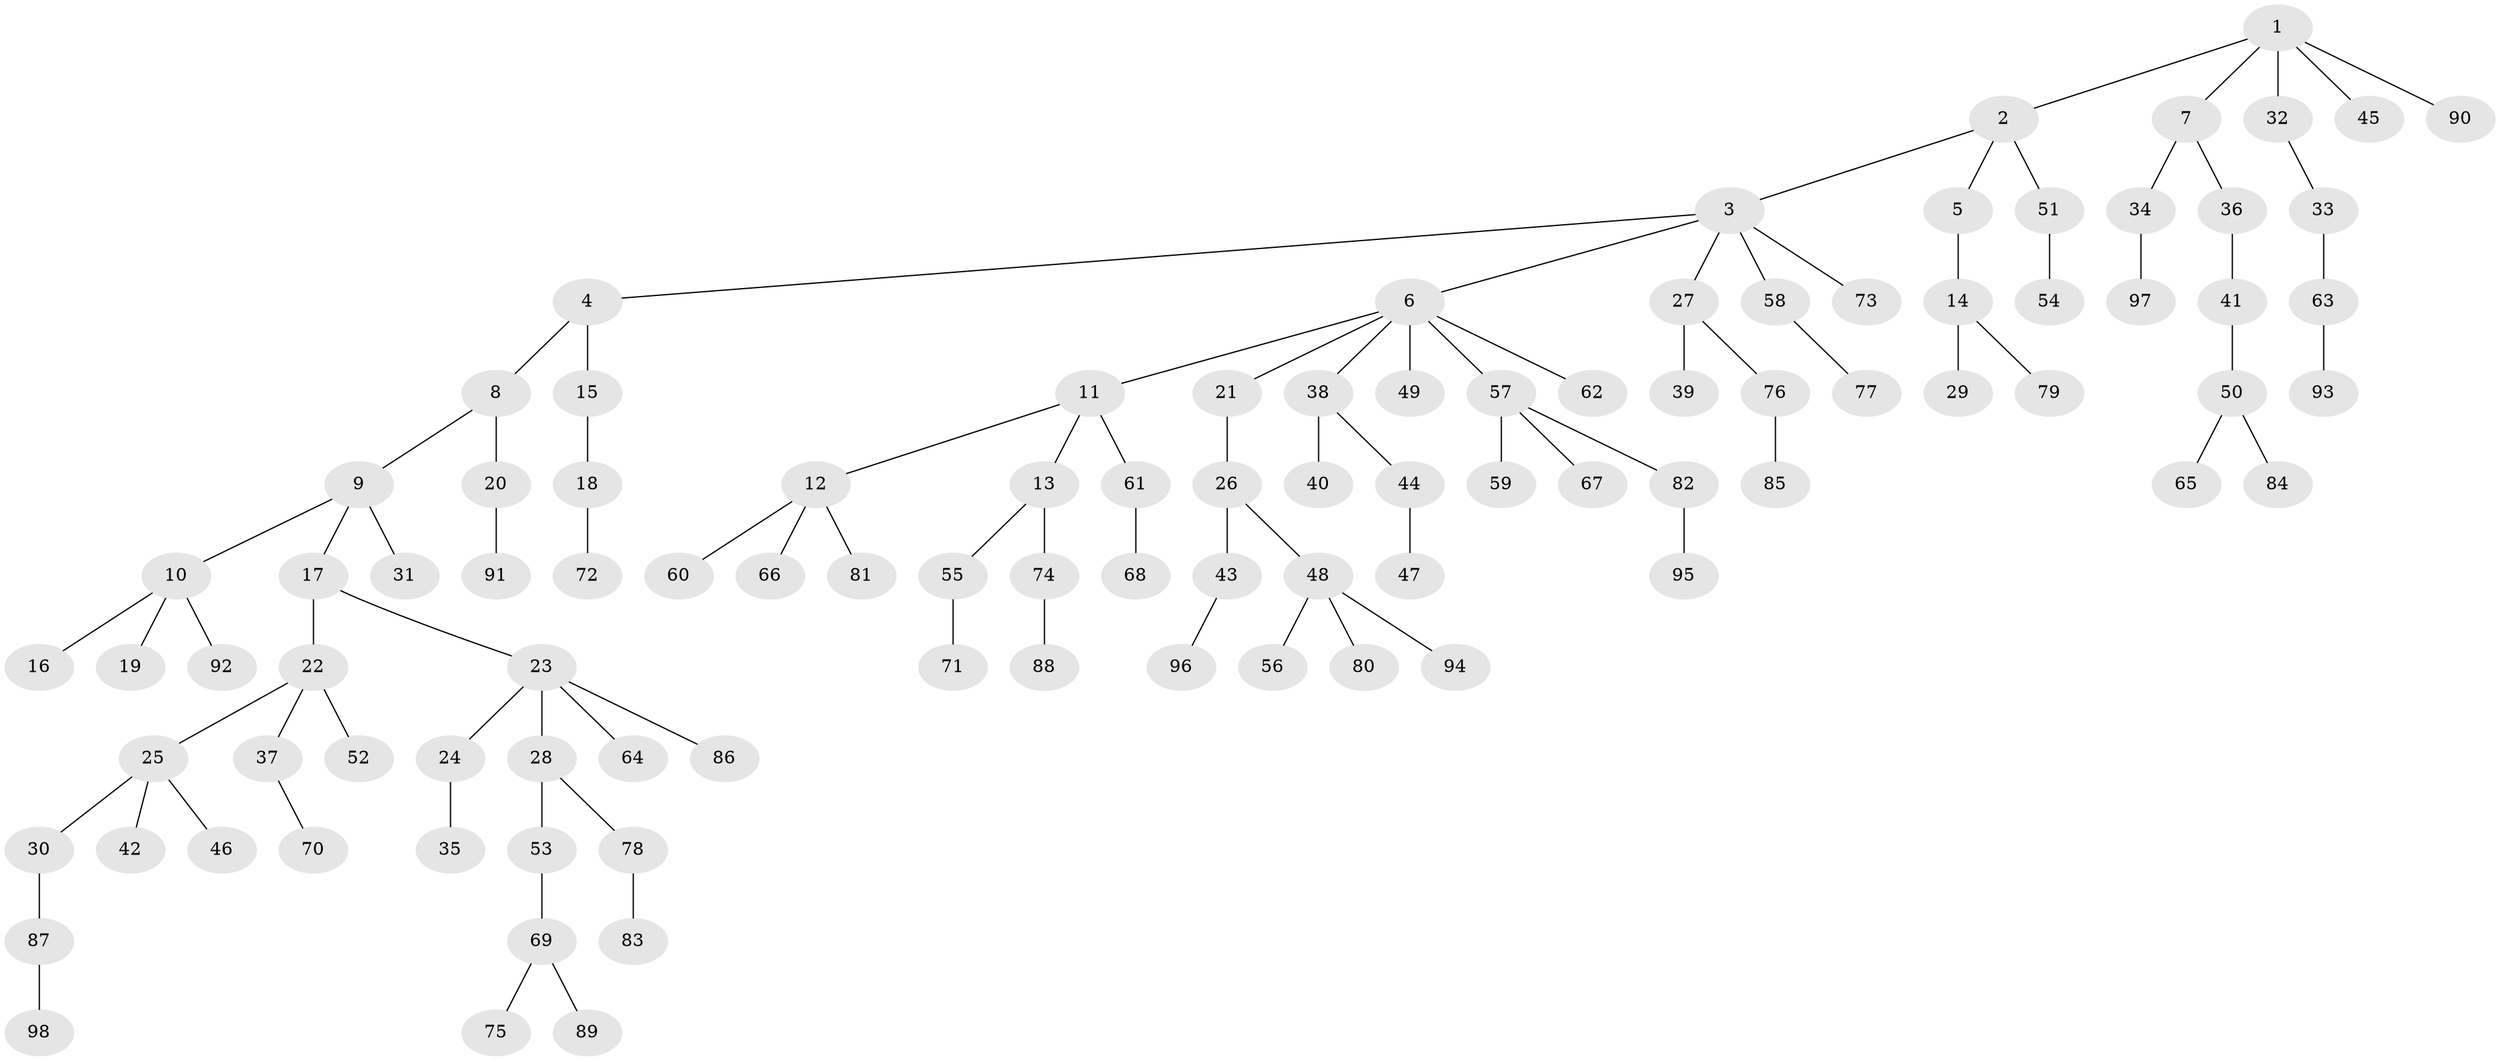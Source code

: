 // Generated by graph-tools (version 1.1) at 2025/02/03/09/25 03:02:31]
// undirected, 98 vertices, 97 edges
graph export_dot {
graph [start="1"]
  node [color=gray90,style=filled];
  1;
  2;
  3;
  4;
  5;
  6;
  7;
  8;
  9;
  10;
  11;
  12;
  13;
  14;
  15;
  16;
  17;
  18;
  19;
  20;
  21;
  22;
  23;
  24;
  25;
  26;
  27;
  28;
  29;
  30;
  31;
  32;
  33;
  34;
  35;
  36;
  37;
  38;
  39;
  40;
  41;
  42;
  43;
  44;
  45;
  46;
  47;
  48;
  49;
  50;
  51;
  52;
  53;
  54;
  55;
  56;
  57;
  58;
  59;
  60;
  61;
  62;
  63;
  64;
  65;
  66;
  67;
  68;
  69;
  70;
  71;
  72;
  73;
  74;
  75;
  76;
  77;
  78;
  79;
  80;
  81;
  82;
  83;
  84;
  85;
  86;
  87;
  88;
  89;
  90;
  91;
  92;
  93;
  94;
  95;
  96;
  97;
  98;
  1 -- 2;
  1 -- 7;
  1 -- 32;
  1 -- 45;
  1 -- 90;
  2 -- 3;
  2 -- 5;
  2 -- 51;
  3 -- 4;
  3 -- 6;
  3 -- 27;
  3 -- 58;
  3 -- 73;
  4 -- 8;
  4 -- 15;
  5 -- 14;
  6 -- 11;
  6 -- 21;
  6 -- 38;
  6 -- 49;
  6 -- 57;
  6 -- 62;
  7 -- 34;
  7 -- 36;
  8 -- 9;
  8 -- 20;
  9 -- 10;
  9 -- 17;
  9 -- 31;
  10 -- 16;
  10 -- 19;
  10 -- 92;
  11 -- 12;
  11 -- 13;
  11 -- 61;
  12 -- 60;
  12 -- 66;
  12 -- 81;
  13 -- 55;
  13 -- 74;
  14 -- 29;
  14 -- 79;
  15 -- 18;
  17 -- 22;
  17 -- 23;
  18 -- 72;
  20 -- 91;
  21 -- 26;
  22 -- 25;
  22 -- 37;
  22 -- 52;
  23 -- 24;
  23 -- 28;
  23 -- 64;
  23 -- 86;
  24 -- 35;
  25 -- 30;
  25 -- 42;
  25 -- 46;
  26 -- 43;
  26 -- 48;
  27 -- 39;
  27 -- 76;
  28 -- 53;
  28 -- 78;
  30 -- 87;
  32 -- 33;
  33 -- 63;
  34 -- 97;
  36 -- 41;
  37 -- 70;
  38 -- 40;
  38 -- 44;
  41 -- 50;
  43 -- 96;
  44 -- 47;
  48 -- 56;
  48 -- 80;
  48 -- 94;
  50 -- 65;
  50 -- 84;
  51 -- 54;
  53 -- 69;
  55 -- 71;
  57 -- 59;
  57 -- 67;
  57 -- 82;
  58 -- 77;
  61 -- 68;
  63 -- 93;
  69 -- 75;
  69 -- 89;
  74 -- 88;
  76 -- 85;
  78 -- 83;
  82 -- 95;
  87 -- 98;
}
